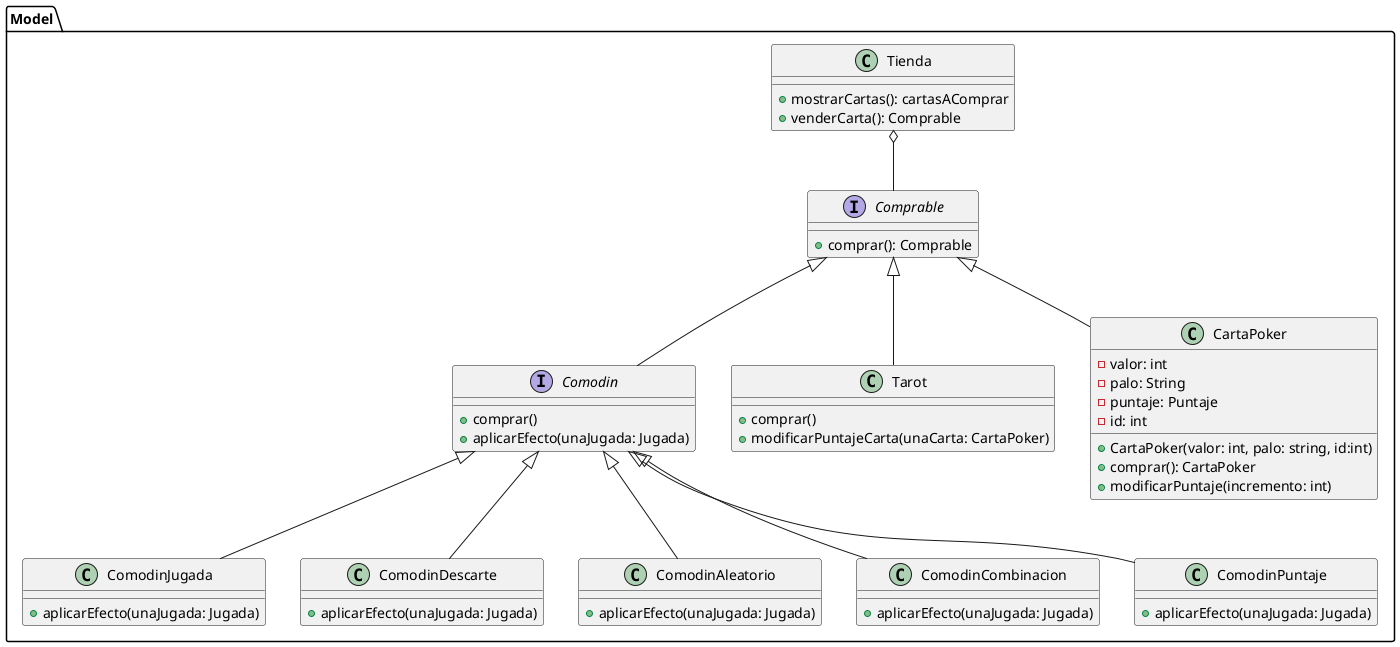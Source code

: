 @startuml

package Model {

class Tienda {
    + mostrarCartas(): cartasAComprar
    + venderCarta(): Comprable
}

interface Comprable {
    + comprar(): Comprable
}

interface Comodin {
    + comprar()
    + aplicarEfecto(unaJugada: Jugada)
}

class ComodinJugada {
    + aplicarEfecto(unaJugada: Jugada)
}
class ComodinDescarte {
    + aplicarEfecto(unaJugada: Jugada)
}
class ComodinAleatorio{
    + aplicarEfecto(unaJugada: Jugada)
}
class ComodinCombinacion{
    + aplicarEfecto(unaJugada: Jugada)
}
class ComodinPuntaje{
    + aplicarEfecto(unaJugada: Jugada)
}

class Tarot {
    + comprar()
    +modificarPuntajeCarta(unaCarta: CartaPoker)
}

class CartaPoker {
    - valor: int
    - palo: String
    - puntaje: Puntaje
    - id: int
    + CartaPoker(valor: int, palo: string, id:int)
    + comprar(): CartaPoker
    + modificarPuntaje(incremento: int)
}


Tienda o-- Comprable
Comodin -up-|> Comprable
CartaPoker -up-|> Comprable
Tarot -up-|> Comprable
ComodinJugada -up-|> Comodin
ComodinDescarte -up-|> Comodin
ComodinAleatorio -up-|> Comodin
ComodinCombinacion -up-|> Comodin
ComodinPuntaje -up-|> Comodin
}
@enduml